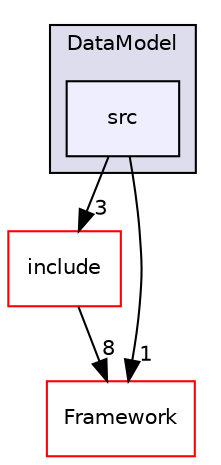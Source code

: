 digraph "/home/travis/build/AliceO2Group/AliceO2/Analysis/DataModel/src" {
  bgcolor=transparent;
  compound=true
  node [ fontsize="10", fontname="Helvetica"];
  edge [ labelfontsize="10", labelfontname="Helvetica"];
  subgraph clusterdir_f41dd59f861c855ea21b0dc3111cb7b0 {
    graph [ bgcolor="#ddddee", pencolor="black", label="DataModel" fontname="Helvetica", fontsize="10", URL="dir_f41dd59f861c855ea21b0dc3111cb7b0.html"]
  dir_11c44d21aa48687fb93b207a13bbbfe3 [shape=box, label="src", style="filled", fillcolor="#eeeeff", pencolor="black", URL="dir_11c44d21aa48687fb93b207a13bbbfe3.html"];
  }
  dir_7683e4c5aa7478ea0e5a46a41c8497b7 [shape=box label="include" color="red" URL="dir_7683e4c5aa7478ea0e5a46a41c8497b7.html"];
  dir_bcbb2cf9a3d3d83e5515c82071a07177 [shape=box label="Framework" color="red" URL="dir_bcbb2cf9a3d3d83e5515c82071a07177.html"];
  dir_11c44d21aa48687fb93b207a13bbbfe3->dir_7683e4c5aa7478ea0e5a46a41c8497b7 [headlabel="3", labeldistance=1.5 headhref="dir_000012_000010.html"];
  dir_11c44d21aa48687fb93b207a13bbbfe3->dir_bcbb2cf9a3d3d83e5515c82071a07177 [headlabel="1", labeldistance=1.5 headhref="dir_000012_000013.html"];
  dir_7683e4c5aa7478ea0e5a46a41c8497b7->dir_bcbb2cf9a3d3d83e5515c82071a07177 [headlabel="8", labeldistance=1.5 headhref="dir_000010_000013.html"];
}
